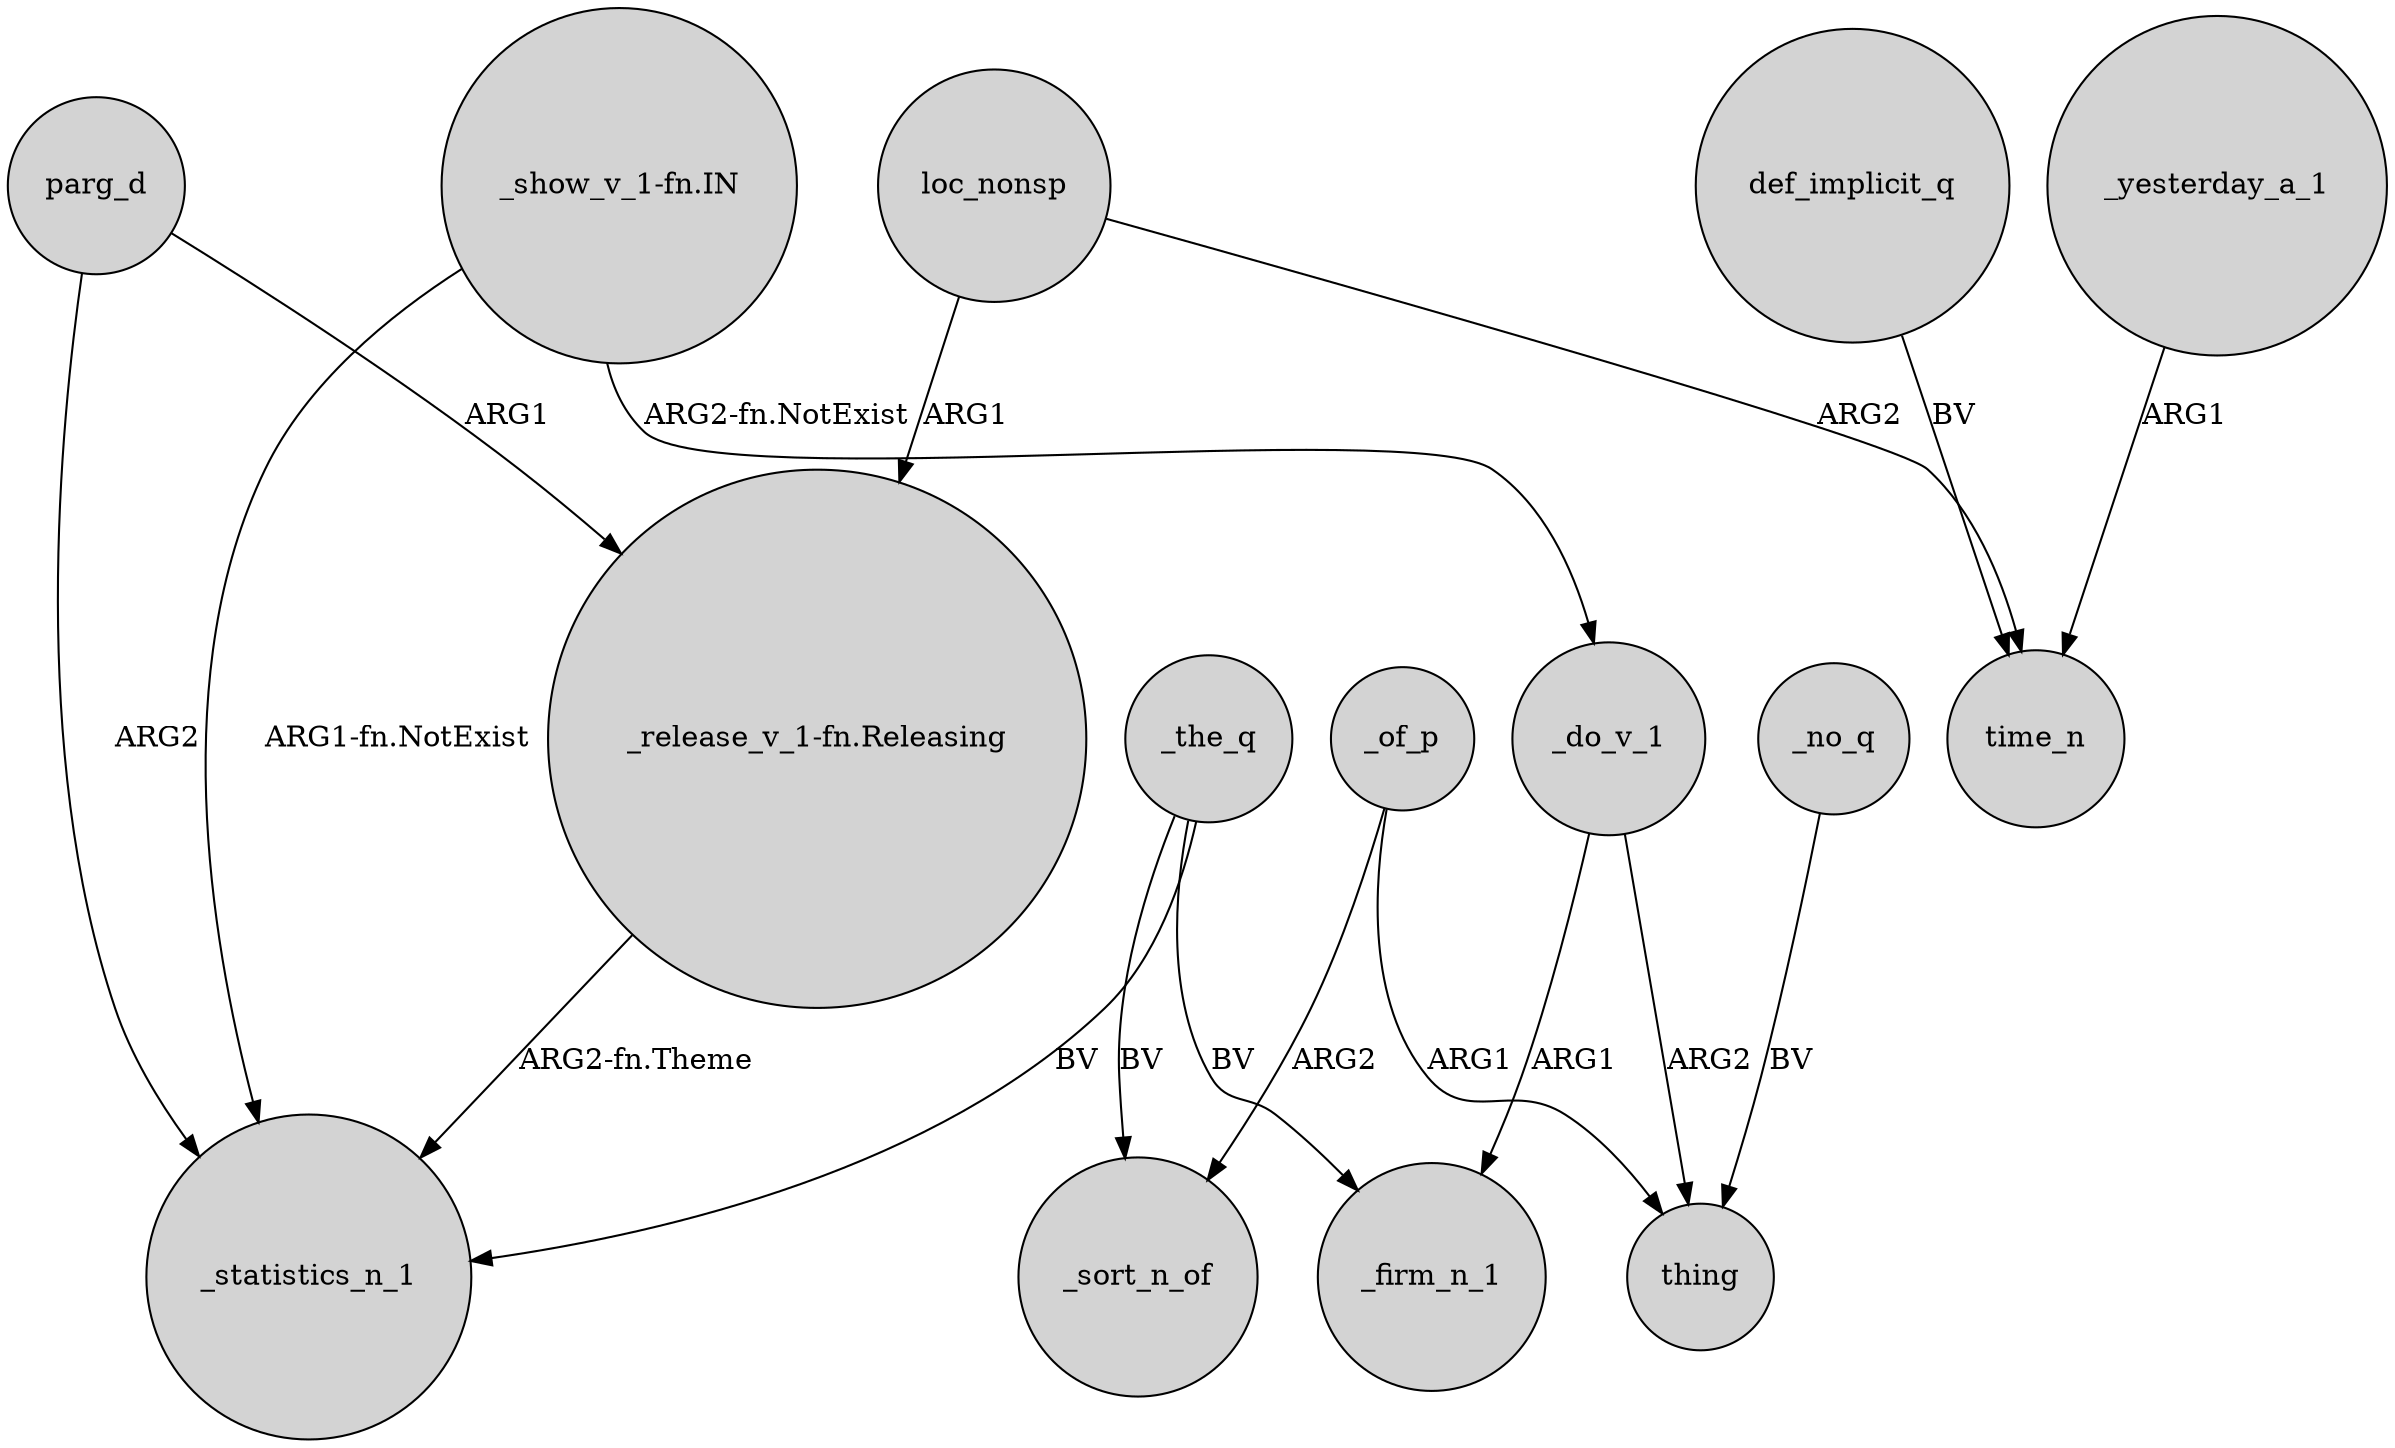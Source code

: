 digraph {
	node [shape=circle style=filled]
	loc_nonsp -> "_release_v_1-fn.Releasing" [label=ARG1]
	_do_v_1 -> _firm_n_1 [label=ARG1]
	_do_v_1 -> thing [label=ARG2]
	_yesterday_a_1 -> time_n [label=ARG1]
	parg_d -> "_release_v_1-fn.Releasing" [label=ARG1]
	_of_p -> thing [label=ARG1]
	_of_p -> _sort_n_of [label=ARG2]
	"_show_v_1-fn.IN" -> _do_v_1 [label="ARG2-fn.NotExist"]
	_the_q -> _statistics_n_1 [label=BV]
	parg_d -> _statistics_n_1 [label=ARG2]
	_no_q -> thing [label=BV]
	_the_q -> _sort_n_of [label=BV]
	loc_nonsp -> time_n [label=ARG2]
	"_show_v_1-fn.IN" -> _statistics_n_1 [label="ARG1-fn.NotExist"]
	"_release_v_1-fn.Releasing" -> _statistics_n_1 [label="ARG2-fn.Theme"]
	def_implicit_q -> time_n [label=BV]
	_the_q -> _firm_n_1 [label=BV]
}
